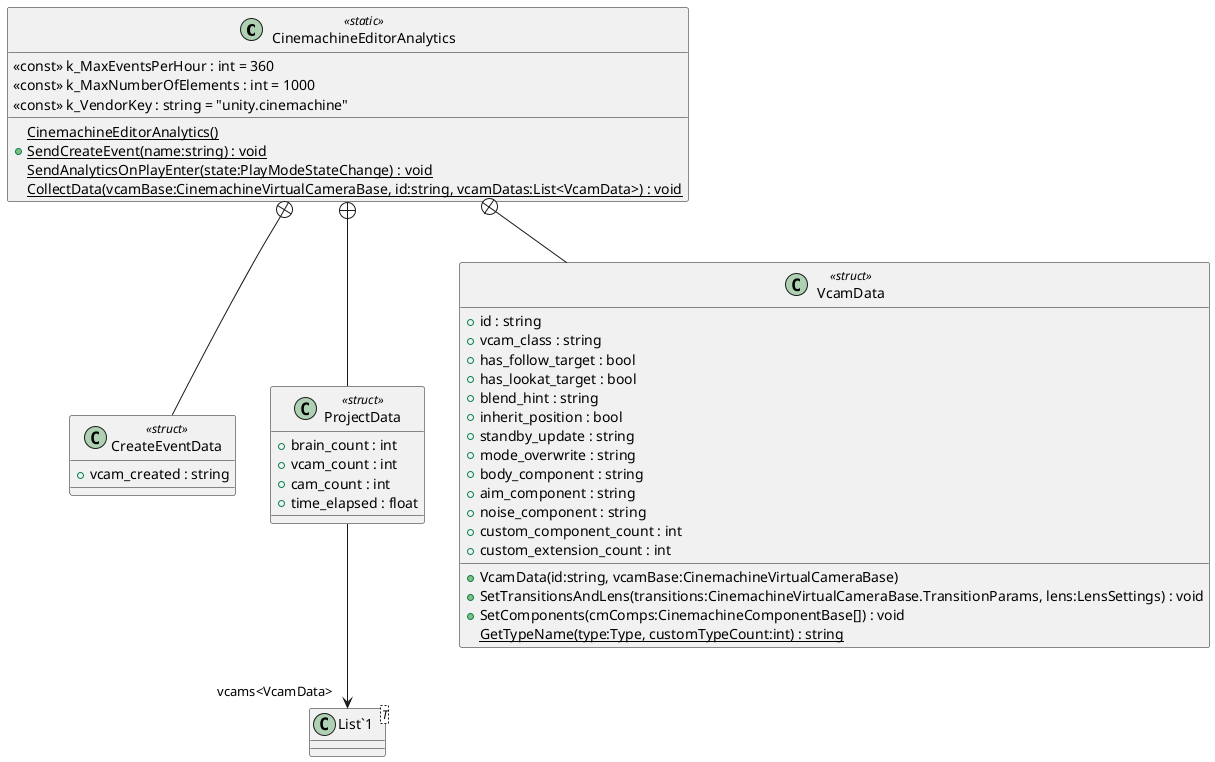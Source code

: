 @startuml
class CinemachineEditorAnalytics <<static>> {
    <<const>> k_MaxEventsPerHour : int = 360
    <<const>> k_MaxNumberOfElements : int = 1000
    <<const>> k_VendorKey : string = "unity.cinemachine"
    {static} CinemachineEditorAnalytics()
    + {static} SendCreateEvent(name:string) : void
    {static} SendAnalyticsOnPlayEnter(state:PlayModeStateChange) : void
    {static} CollectData(vcamBase:CinemachineVirtualCameraBase, id:string, vcamDatas:List<VcamData>) : void
}
class CreateEventData <<struct>> {
    + vcam_created : string
}
class ProjectData <<struct>> {
    + brain_count : int
    + vcam_count : int
    + cam_count : int
    + time_elapsed : float
}
class VcamData <<struct>> {
    + id : string
    + vcam_class : string
    + has_follow_target : bool
    + has_lookat_target : bool
    + blend_hint : string
    + inherit_position : bool
    + standby_update : string
    + mode_overwrite : string
    + body_component : string
    + aim_component : string
    + noise_component : string
    + custom_component_count : int
    + custom_extension_count : int
    + VcamData(id:string, vcamBase:CinemachineVirtualCameraBase)
    + SetTransitionsAndLens(transitions:CinemachineVirtualCameraBase.TransitionParams, lens:LensSettings) : void
    + SetComponents(cmComps:CinemachineComponentBase[]) : void
    {static} GetTypeName(type:Type, customTypeCount:int) : string
}
class "List`1"<T> {
}
CinemachineEditorAnalytics +-- CreateEventData
CinemachineEditorAnalytics +-- ProjectData
ProjectData --> "vcams<VcamData>" "List`1"
CinemachineEditorAnalytics +-- VcamData
@enduml
